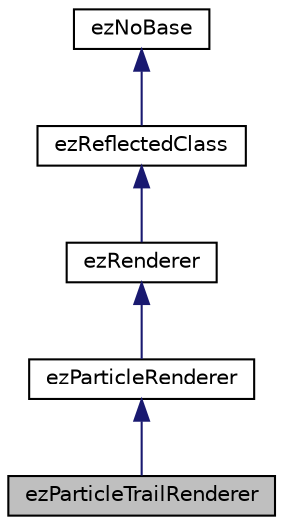 digraph "ezParticleTrailRenderer"
{
 // LATEX_PDF_SIZE
  edge [fontname="Helvetica",fontsize="10",labelfontname="Helvetica",labelfontsize="10"];
  node [fontname="Helvetica",fontsize="10",shape=record];
  Node1 [label="ezParticleTrailRenderer",height=0.2,width=0.4,color="black", fillcolor="grey75", style="filled", fontcolor="black",tooltip="Implements rendering of a trail particle systems."];
  Node2 -> Node1 [dir="back",color="midnightblue",fontsize="10",style="solid",fontname="Helvetica"];
  Node2 [label="ezParticleRenderer",height=0.2,width=0.4,color="black", fillcolor="white", style="filled",URL="$d8/d50/classez_particle_renderer.htm",tooltip="Implements rendering of particle systems."];
  Node3 -> Node2 [dir="back",color="midnightblue",fontsize="10",style="solid",fontname="Helvetica"];
  Node3 [label="ezRenderer",height=0.2,width=0.4,color="black", fillcolor="white", style="filled",URL="$d5/daa/classez_renderer.htm",tooltip="This is the base class for types that handle rendering of different object types."];
  Node4 -> Node3 [dir="back",color="midnightblue",fontsize="10",style="solid",fontname="Helvetica"];
  Node4 [label="ezReflectedClass",height=0.2,width=0.4,color="black", fillcolor="white", style="filled",URL="$db/d45/classez_reflected_class.htm",tooltip="All classes that should be dynamically reflectable, need to be derived from this base class."];
  Node5 -> Node4 [dir="back",color="midnightblue",fontsize="10",style="solid",fontname="Helvetica"];
  Node5 [label="ezNoBase",height=0.2,width=0.4,color="black", fillcolor="white", style="filled",URL="$d4/d02/classez_no_base.htm",tooltip="Dummy type to pass to templates and macros that expect a base type for a class that has no base."];
}
